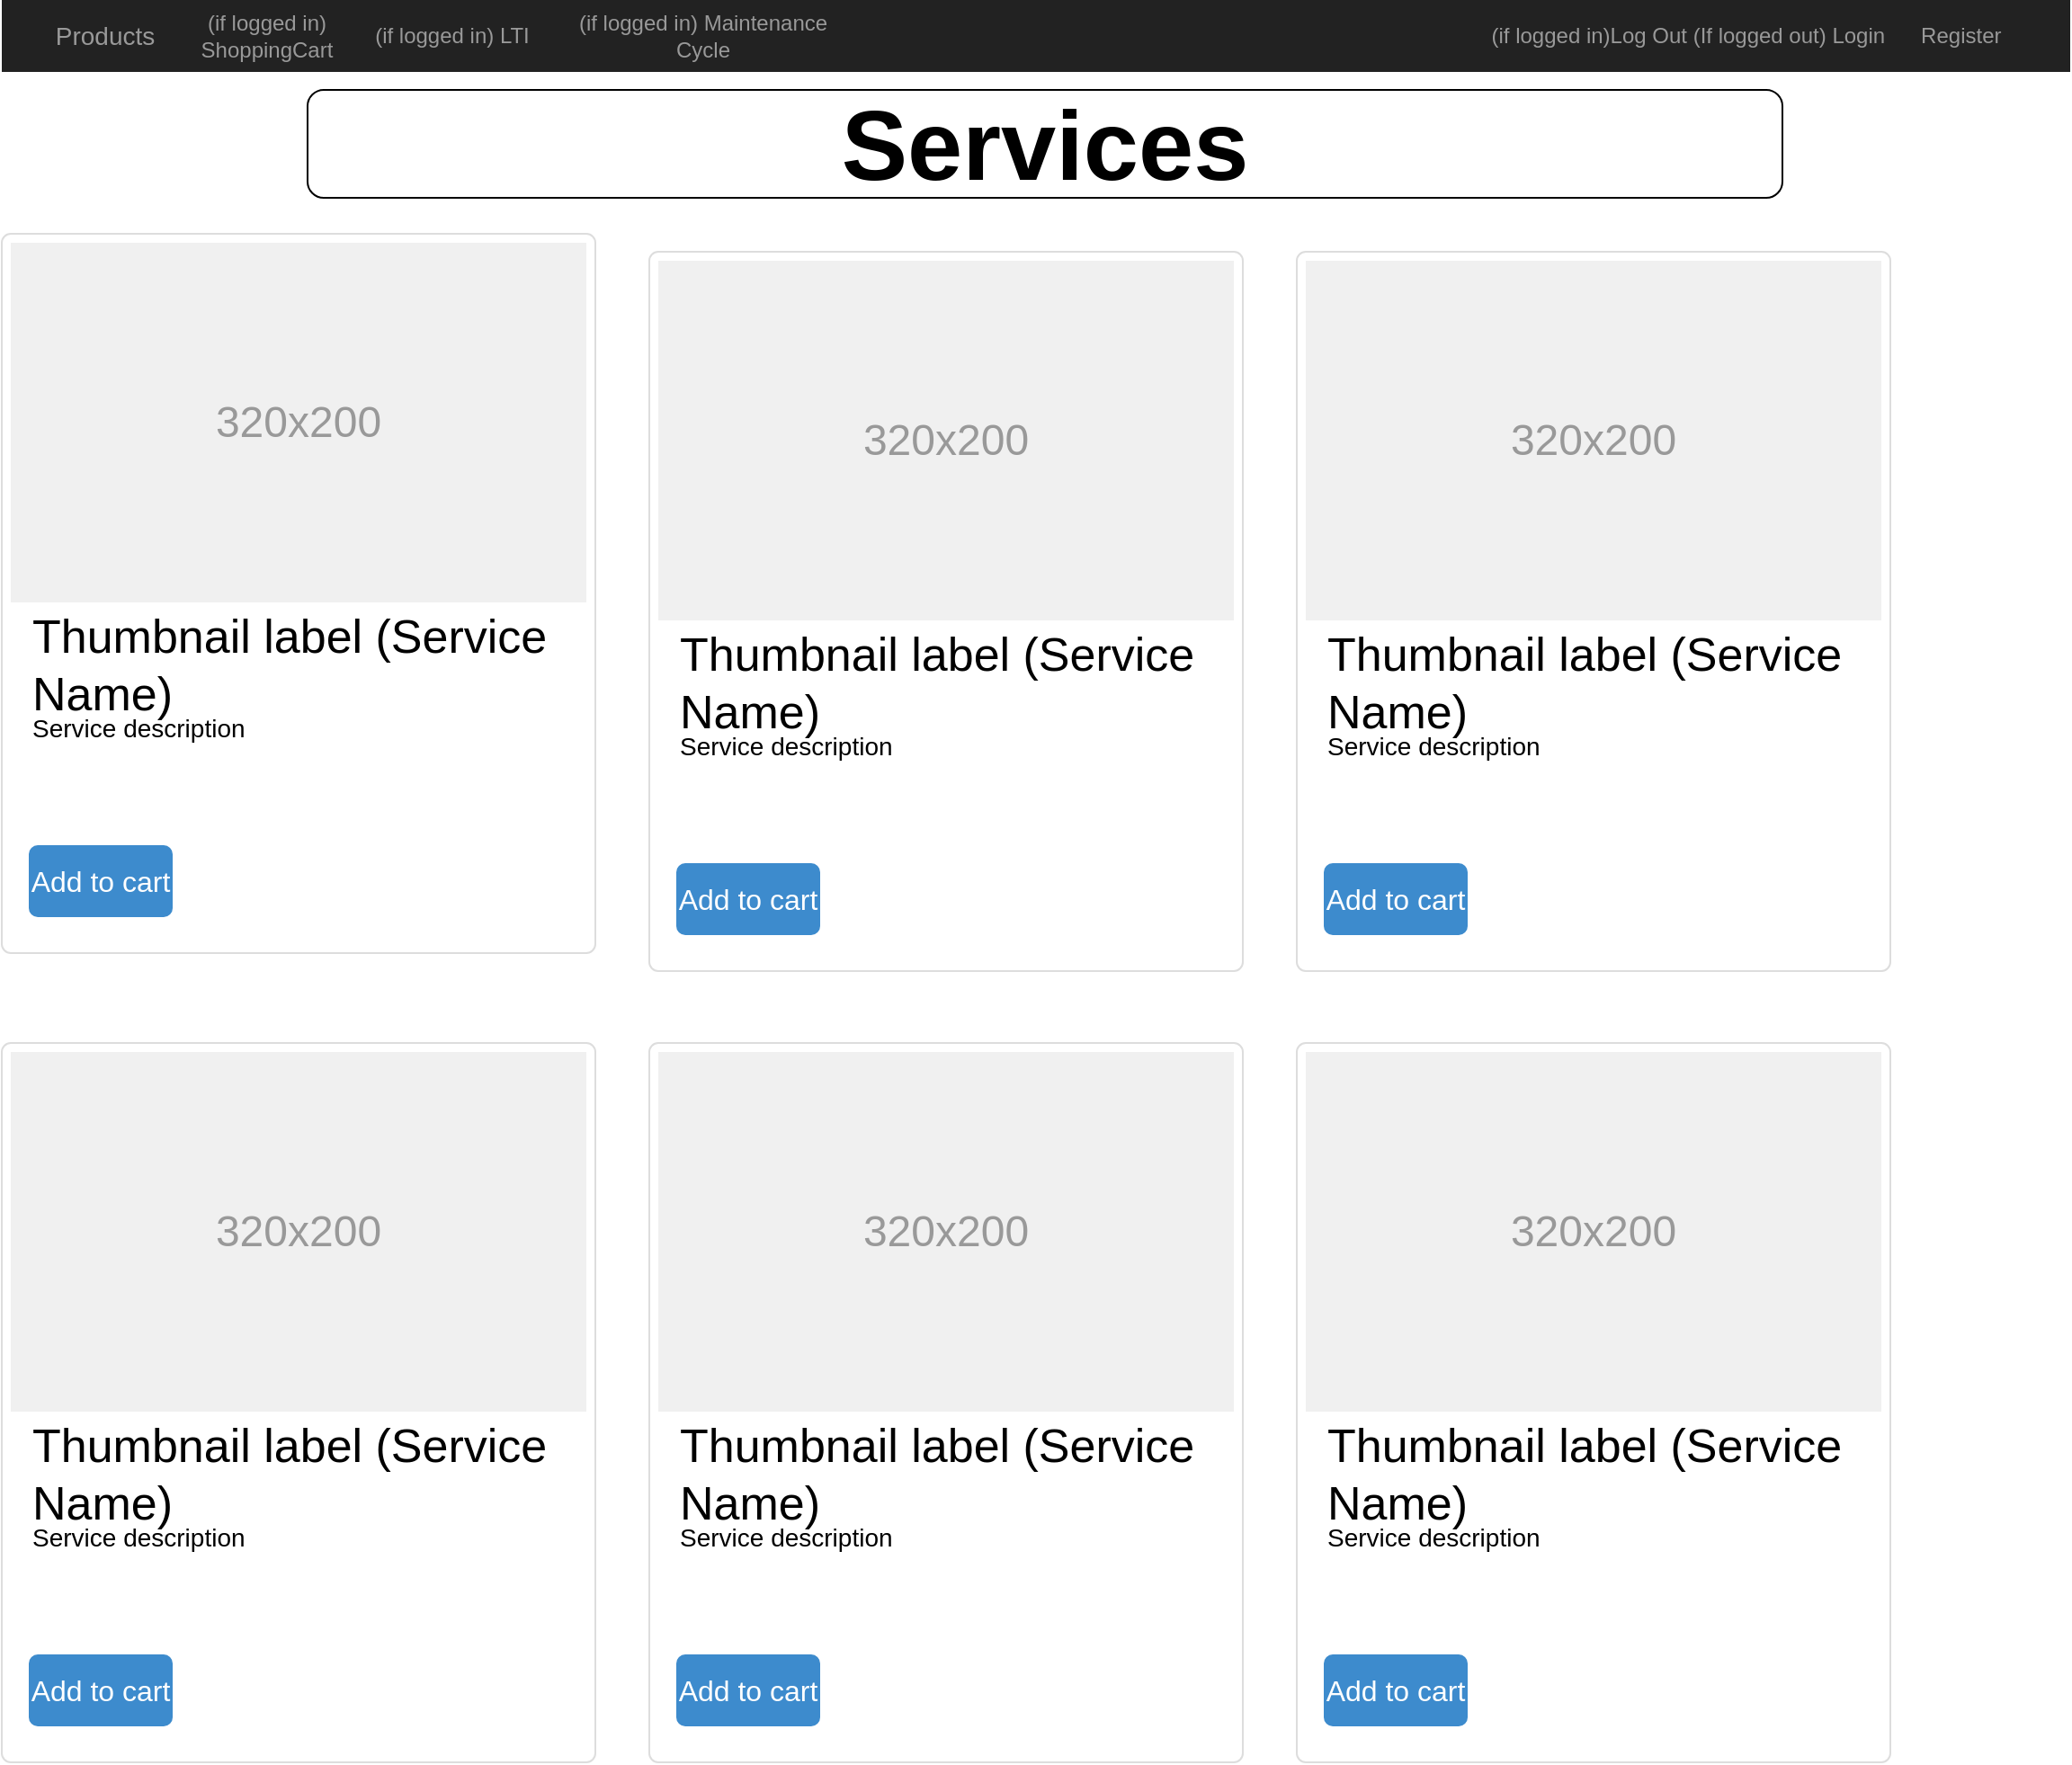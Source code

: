 <mxfile version="15.0.3" type="device"><diagram name="Page-1" id="c9db0220-8083-56f3-ca83-edcdcd058819"><mxGraphModel dx="1422" dy="812" grid="1" gridSize="10" guides="1" tooltips="1" connect="1" arrows="1" fold="1" page="1" pageScale="1.5" pageWidth="826" pageHeight="1169" background="none" math="0" shadow="0"><root><mxCell id="0" style=";html=1;"/><mxCell id="1" style=";html=1;" parent="0"/><mxCell id="3d76a8aef4d5c911-1" value="" style="html=1;shadow=0;dashed=0;shape=mxgraph.bootstrap.rect;fillColor=#222222;strokeColor=none;whiteSpace=wrap;rounded=0;fontSize=12;fontColor=#000000;align=center;" parent="1" vertex="1"><mxGeometry x="40" y="20" width="1150" height="40" as="geometry"/></mxCell><mxCell id="3d76a8aef4d5c911-2" value="Products" style="html=1;shadow=0;dashed=0;fillColor=none;strokeColor=none;shape=mxgraph.bootstrap.rect;fontColor=#999999;fontSize=14;whiteSpace=wrap;" parent="3d76a8aef4d5c911-1" vertex="1"><mxGeometry width="115" height="40" as="geometry"/></mxCell><mxCell id="3d76a8aef4d5c911-7" value="(if logged in) ShoppingCart" style="html=1;shadow=0;dashed=0;fillColor=none;strokeColor=none;shape=mxgraph.bootstrap.rect;fontColor=#999999;whiteSpace=wrap;" parent="3d76a8aef4d5c911-1" vertex="1"><mxGeometry x="90" width="115" height="40" as="geometry"/></mxCell><mxCell id="3d76a8aef4d5c911-8" value="(if logged in) LTI" style="html=1;shadow=0;dashed=0;fillColor=none;strokeColor=none;shape=mxgraph.bootstrap.rect;fontColor=#999999;whiteSpace=wrap;" parent="3d76a8aef4d5c911-1" vertex="1"><mxGeometry x="200" width="100.625" height="40" as="geometry"/></mxCell><mxCell id="3d76a8aef4d5c911-10" value="(if logged in)Log Out (If logged out) Login&amp;nbsp; &amp;nbsp; &amp;nbsp; Register" style="html=1;shadow=0;dashed=0;fillColor=none;strokeColor=none;shape=mxgraph.bootstrap.rect;fontColor=#999999;whiteSpace=wrap;" parent="3d76a8aef4d5c911-1" vertex="1"><mxGeometry x="790" width="360" height="40" as="geometry"/></mxCell><mxCell id="YTi7rQhZV7hHdGjKfkYf-26" value="(if logged in)&amp;nbsp;&lt;span style=&quot;color: rgba(0 , 0 , 0 , 0) ; font-family: monospace ; font-size: 0px&quot;&gt;%3CmxGraphModel%3E%3Croot%3E%3CmxCell%20id%3D%220%22%2F%3E%3CmxCell%20id%3D%221%22%20parent%3D%220%22%2F%3E%3CmxCell%20id%3D%222%22%20value%3D%22Maintenance%20Cycle%22%20style%3D%22html%3D1%3Bshadow%3D0%3Bdashed%3D0%3BfillColor%3Dnone%3BstrokeColor%3Dnone%3Bshape%3Dmxgraph.bootstrap.rect%3BfontColor%3D%23999999%3BwhiteSpace%3Dwrap%3B%22%20vertex%3D%221%22%20parent%3D%221%22%3E%3CmxGeometry%20x%3D%22320%22%20y%3D%2270%22%20width%3D%22120%22%20height%3D%2240%22%20as%3D%22geometry%22%2F%3E%3C%2FmxCell%3E%3C%2Froot%3E%3C%2FmxGraphModel%3E&lt;/span&gt;Maintenance Cycle" style="html=1;shadow=0;dashed=0;fillColor=none;strokeColor=none;shape=mxgraph.bootstrap.rect;fontColor=#999999;whiteSpace=wrap;" vertex="1" parent="3d76a8aef4d5c911-1"><mxGeometry x="310" width="160" height="40" as="geometry"/></mxCell><mxCell id="3d76a8aef4d5c911-11" value="" style="html=1;shadow=0;dashed=0;shape=mxgraph.bootstrap.rrect;rSize=5;strokeColor=#dddddd;rounded=0;fontSize=12;align=center;" parent="1" vertex="1"><mxGeometry x="40" y="150" width="330" height="400" as="geometry"/></mxCell><mxCell id="3d76a8aef4d5c911-12" value="320x200" style="shape=rect;fontSize=24;fillColor=#f0f0f0;strokeColor=none;fontColor=#999999;whiteSpace=wrap;" parent="3d76a8aef4d5c911-11" vertex="1"><mxGeometry x="5" y="5" width="320" height="200" as="geometry"/></mxCell><mxCell id="3d76a8aef4d5c911-13" value="Thumbnail label (Service Name)" style="html=1;shadow=0;dashed=0;shape=mxgraph.bootstrap.anchor;fontSize=26;align=left;whiteSpace=wrap;" parent="3d76a8aef4d5c911-11" vertex="1"><mxGeometry x="15" y="220" width="300" height="40" as="geometry"/></mxCell><mxCell id="3d76a8aef4d5c911-14" value="Service description" style="html=1;shadow=0;dashed=0;shape=mxgraph.bootstrap.anchor;strokeColor=#dddddd;whiteSpace=wrap;align=left;verticalAlign=top;fontSize=14;whiteSpace=wrap;" parent="3d76a8aef4d5c911-11" vertex="1"><mxGeometry x="15" y="260" width="300" height="80" as="geometry"/></mxCell><mxCell id="3d76a8aef4d5c911-15" value="Add to cart" style="html=1;shadow=0;dashed=0;shape=mxgraph.bootstrap.rrect;rSize=5;fontSize=16;fillColor=#3D8BCD;strokeColor=none;fontColor=#ffffff;whiteSpace=wrap;" parent="3d76a8aef4d5c911-11" vertex="1"><mxGeometry y="1" width="80" height="40" relative="1" as="geometry"><mxPoint x="15" y="-60" as="offset"/></mxGeometry></mxCell><mxCell id="3d76a8aef4d5c911-54" value="" style="html=1;shadow=0;dashed=0;shape=mxgraph.bootstrap.rrect;rSize=5;strokeColor=#dddddd;rounded=0;fontSize=12;align=center;" parent="1" vertex="1"><mxGeometry x="400" y="160" width="330" height="400" as="geometry"/></mxCell><mxCell id="3d76a8aef4d5c911-55" value="320x200" style="shape=rect;fontSize=24;fillColor=#f0f0f0;strokeColor=none;fontColor=#999999;whiteSpace=wrap;" parent="3d76a8aef4d5c911-54" vertex="1"><mxGeometry x="5" y="5" width="320" height="200" as="geometry"/></mxCell><mxCell id="3d76a8aef4d5c911-56" value="Thumbnail label (Service Name)" style="html=1;shadow=0;dashed=0;shape=mxgraph.bootstrap.anchor;fontSize=26;align=left;whiteSpace=wrap;" parent="3d76a8aef4d5c911-54" vertex="1"><mxGeometry x="15" y="220" width="300" height="40" as="geometry"/></mxCell><mxCell id="3d76a8aef4d5c911-57" value="Service description" style="html=1;shadow=0;dashed=0;shape=mxgraph.bootstrap.anchor;strokeColor=#dddddd;whiteSpace=wrap;align=left;verticalAlign=top;fontSize=14;whiteSpace=wrap;" parent="3d76a8aef4d5c911-54" vertex="1"><mxGeometry x="15" y="260" width="300" height="80" as="geometry"/></mxCell><mxCell id="3d76a8aef4d5c911-58" value="Add to cart" style="html=1;shadow=0;dashed=0;shape=mxgraph.bootstrap.rrect;rSize=5;fontSize=16;fillColor=#3D8BCD;strokeColor=none;fontColor=#ffffff;whiteSpace=wrap;" parent="3d76a8aef4d5c911-54" vertex="1"><mxGeometry y="1" width="80" height="40" relative="1" as="geometry"><mxPoint x="15" y="-60" as="offset"/></mxGeometry></mxCell><mxCell id="YTi7rQhZV7hHdGjKfkYf-1" value="" style="html=1;shadow=0;dashed=0;shape=mxgraph.bootstrap.rrect;rSize=5;strokeColor=#dddddd;rounded=0;fontSize=12;align=center;" vertex="1" parent="1"><mxGeometry x="760" y="600" width="330" height="400" as="geometry"/></mxCell><mxCell id="YTi7rQhZV7hHdGjKfkYf-2" value="320x200" style="shape=rect;fontSize=24;fillColor=#f0f0f0;strokeColor=none;fontColor=#999999;whiteSpace=wrap;" vertex="1" parent="YTi7rQhZV7hHdGjKfkYf-1"><mxGeometry x="5" y="5" width="320" height="200" as="geometry"/></mxCell><mxCell id="YTi7rQhZV7hHdGjKfkYf-3" value="Thumbnail label (Service Name)" style="html=1;shadow=0;dashed=0;shape=mxgraph.bootstrap.anchor;fontSize=26;align=left;whiteSpace=wrap;" vertex="1" parent="YTi7rQhZV7hHdGjKfkYf-1"><mxGeometry x="15" y="220" width="300" height="40" as="geometry"/></mxCell><mxCell id="YTi7rQhZV7hHdGjKfkYf-4" value="Service description" style="html=1;shadow=0;dashed=0;shape=mxgraph.bootstrap.anchor;strokeColor=#dddddd;whiteSpace=wrap;align=left;verticalAlign=top;fontSize=14;whiteSpace=wrap;" vertex="1" parent="YTi7rQhZV7hHdGjKfkYf-1"><mxGeometry x="15" y="260" width="300" height="80" as="geometry"/></mxCell><mxCell id="YTi7rQhZV7hHdGjKfkYf-5" value="Add to cart" style="html=1;shadow=0;dashed=0;shape=mxgraph.bootstrap.rrect;rSize=5;fontSize=16;fillColor=#3D8BCD;strokeColor=none;fontColor=#ffffff;whiteSpace=wrap;" vertex="1" parent="YTi7rQhZV7hHdGjKfkYf-1"><mxGeometry y="1" width="80" height="40" relative="1" as="geometry"><mxPoint x="15" y="-60" as="offset"/></mxGeometry></mxCell><mxCell id="YTi7rQhZV7hHdGjKfkYf-7" value="" style="html=1;shadow=0;dashed=0;shape=mxgraph.bootstrap.rrect;rSize=5;strokeColor=#dddddd;rounded=0;fontSize=12;align=center;" vertex="1" parent="1"><mxGeometry x="400" y="600" width="330" height="400" as="geometry"/></mxCell><mxCell id="YTi7rQhZV7hHdGjKfkYf-8" value="320x200" style="shape=rect;fontSize=24;fillColor=#f0f0f0;strokeColor=none;fontColor=#999999;whiteSpace=wrap;" vertex="1" parent="YTi7rQhZV7hHdGjKfkYf-7"><mxGeometry x="5" y="5" width="320" height="200" as="geometry"/></mxCell><mxCell id="YTi7rQhZV7hHdGjKfkYf-9" value="Thumbnail label (Service Name)" style="html=1;shadow=0;dashed=0;shape=mxgraph.bootstrap.anchor;fontSize=26;align=left;whiteSpace=wrap;" vertex="1" parent="YTi7rQhZV7hHdGjKfkYf-7"><mxGeometry x="15" y="220" width="300" height="40" as="geometry"/></mxCell><mxCell id="YTi7rQhZV7hHdGjKfkYf-10" value="Service description" style="html=1;shadow=0;dashed=0;shape=mxgraph.bootstrap.anchor;strokeColor=#dddddd;whiteSpace=wrap;align=left;verticalAlign=top;fontSize=14;whiteSpace=wrap;" vertex="1" parent="YTi7rQhZV7hHdGjKfkYf-7"><mxGeometry x="15" y="260" width="300" height="80" as="geometry"/></mxCell><mxCell id="YTi7rQhZV7hHdGjKfkYf-11" value="Add to cart" style="html=1;shadow=0;dashed=0;shape=mxgraph.bootstrap.rrect;rSize=5;fontSize=16;fillColor=#3D8BCD;strokeColor=none;fontColor=#ffffff;whiteSpace=wrap;" vertex="1" parent="YTi7rQhZV7hHdGjKfkYf-7"><mxGeometry y="1" width="80" height="40" relative="1" as="geometry"><mxPoint x="15" y="-60" as="offset"/></mxGeometry></mxCell><mxCell id="YTi7rQhZV7hHdGjKfkYf-13" value="" style="html=1;shadow=0;dashed=0;shape=mxgraph.bootstrap.rrect;rSize=5;strokeColor=#dddddd;rounded=0;fontSize=12;align=center;" vertex="1" parent="1"><mxGeometry x="760" y="160" width="330" height="400" as="geometry"/></mxCell><mxCell id="YTi7rQhZV7hHdGjKfkYf-14" value="320x200" style="shape=rect;fontSize=24;fillColor=#f0f0f0;strokeColor=none;fontColor=#999999;whiteSpace=wrap;" vertex="1" parent="YTi7rQhZV7hHdGjKfkYf-13"><mxGeometry x="5" y="5" width="320" height="200" as="geometry"/></mxCell><mxCell id="YTi7rQhZV7hHdGjKfkYf-15" value="Thumbnail label (Service Name)" style="html=1;shadow=0;dashed=0;shape=mxgraph.bootstrap.anchor;fontSize=26;align=left;whiteSpace=wrap;" vertex="1" parent="YTi7rQhZV7hHdGjKfkYf-13"><mxGeometry x="15" y="220" width="300" height="40" as="geometry"/></mxCell><mxCell id="YTi7rQhZV7hHdGjKfkYf-16" value="Service description" style="html=1;shadow=0;dashed=0;shape=mxgraph.bootstrap.anchor;strokeColor=#dddddd;whiteSpace=wrap;align=left;verticalAlign=top;fontSize=14;whiteSpace=wrap;" vertex="1" parent="YTi7rQhZV7hHdGjKfkYf-13"><mxGeometry x="15" y="260" width="300" height="80" as="geometry"/></mxCell><mxCell id="YTi7rQhZV7hHdGjKfkYf-17" value="Add to cart" style="html=1;shadow=0;dashed=0;shape=mxgraph.bootstrap.rrect;rSize=5;fontSize=16;fillColor=#3D8BCD;strokeColor=none;fontColor=#ffffff;whiteSpace=wrap;" vertex="1" parent="YTi7rQhZV7hHdGjKfkYf-13"><mxGeometry y="1" width="80" height="40" relative="1" as="geometry"><mxPoint x="15" y="-60" as="offset"/></mxGeometry></mxCell><mxCell id="YTi7rQhZV7hHdGjKfkYf-19" value="" style="html=1;shadow=0;dashed=0;shape=mxgraph.bootstrap.rrect;rSize=5;strokeColor=#dddddd;rounded=0;fontSize=12;align=center;" vertex="1" parent="1"><mxGeometry x="40" y="600" width="330" height="400" as="geometry"/></mxCell><mxCell id="YTi7rQhZV7hHdGjKfkYf-20" value="320x200" style="shape=rect;fontSize=24;fillColor=#f0f0f0;strokeColor=none;fontColor=#999999;whiteSpace=wrap;" vertex="1" parent="YTi7rQhZV7hHdGjKfkYf-19"><mxGeometry x="5" y="5" width="320" height="200" as="geometry"/></mxCell><mxCell id="YTi7rQhZV7hHdGjKfkYf-21" value="Thumbnail label (Service Name)" style="html=1;shadow=0;dashed=0;shape=mxgraph.bootstrap.anchor;fontSize=26;align=left;whiteSpace=wrap;" vertex="1" parent="YTi7rQhZV7hHdGjKfkYf-19"><mxGeometry x="15" y="220" width="300" height="40" as="geometry"/></mxCell><mxCell id="YTi7rQhZV7hHdGjKfkYf-22" value="Service description" style="html=1;shadow=0;dashed=0;shape=mxgraph.bootstrap.anchor;strokeColor=#dddddd;whiteSpace=wrap;align=left;verticalAlign=top;fontSize=14;whiteSpace=wrap;" vertex="1" parent="YTi7rQhZV7hHdGjKfkYf-19"><mxGeometry x="15" y="260" width="300" height="80" as="geometry"/></mxCell><mxCell id="YTi7rQhZV7hHdGjKfkYf-23" value="Add to cart" style="html=1;shadow=0;dashed=0;shape=mxgraph.bootstrap.rrect;rSize=5;fontSize=16;fillColor=#3D8BCD;strokeColor=none;fontColor=#ffffff;whiteSpace=wrap;" vertex="1" parent="YTi7rQhZV7hHdGjKfkYf-19"><mxGeometry y="1" width="80" height="40" relative="1" as="geometry"><mxPoint x="15" y="-60" as="offset"/></mxGeometry></mxCell><mxCell id="YTi7rQhZV7hHdGjKfkYf-25" value="&lt;font size=&quot;1&quot;&gt;&lt;b style=&quot;font-size: 55px&quot;&gt;Services&lt;/b&gt;&lt;/font&gt;" style="rounded=1;whiteSpace=wrap;html=1;" vertex="1" parent="1"><mxGeometry x="210" y="70" width="820" height="60" as="geometry"/></mxCell></root></mxGraphModel></diagram></mxfile>